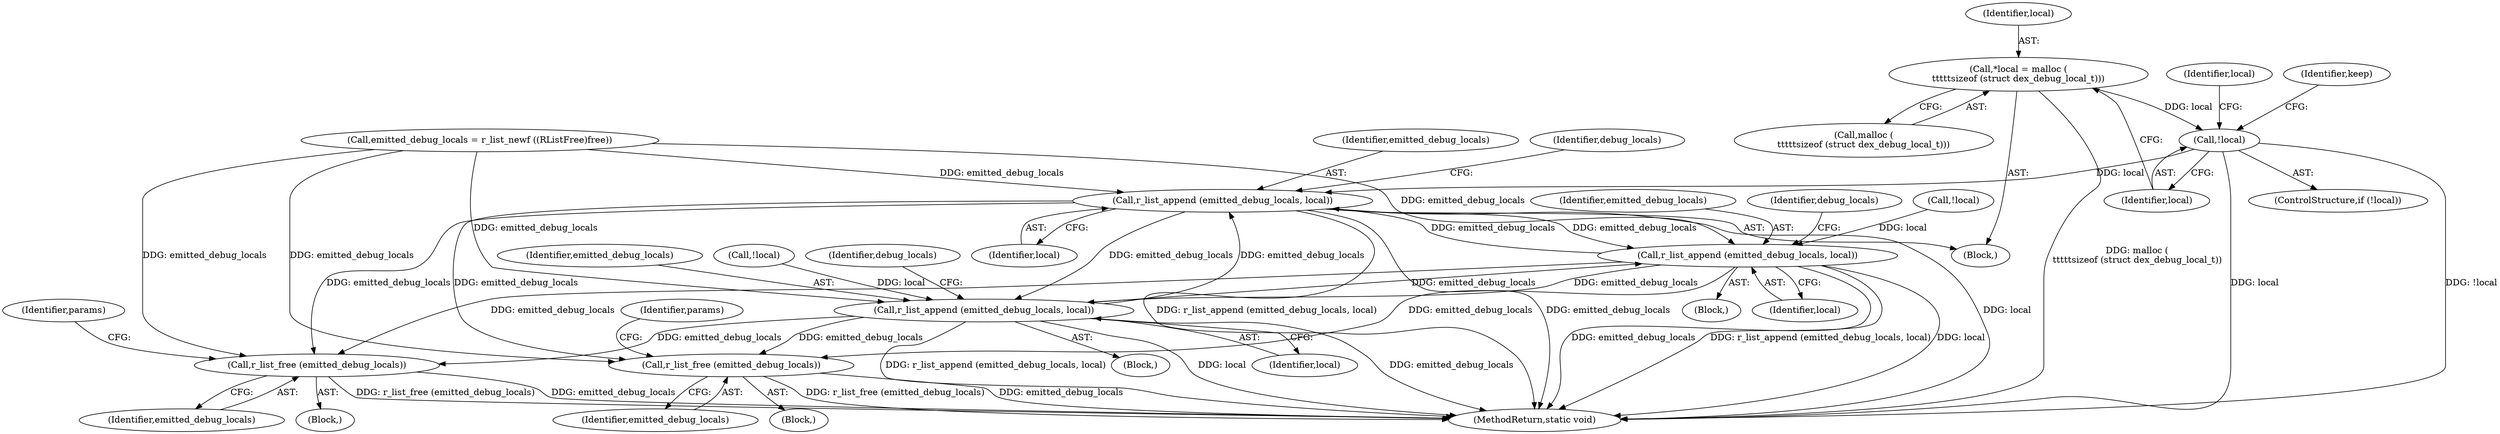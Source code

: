 digraph "0_radare2_252afb1cff9676f3ae1f341a28448bf2c8b6e308@API" {
"1000815" [label="(Call,*local = malloc (\n\t\t\t\t\tsizeof (struct dex_debug_local_t)))"];
"1000821" [label="(Call,!local)"];
"1000879" [label="(Call,r_list_append (emitted_debug_locals, local))"];
"1000574" [label="(Call,r_list_append (emitted_debug_locals, local))"];
"1000750" [label="(Call,r_list_append (emitted_debug_locals, local))"];
"1001051" [label="(Call,r_list_free (emitted_debug_locals))"];
"1001189" [label="(Call,r_list_free (emitted_debug_locals))"];
"1000820" [label="(ControlStructure,if (!local))"];
"1001054" [label="(Identifier,params)"];
"1001192" [label="(Identifier,params)"];
"1000821" [label="(Call,!local)"];
"1000816" [label="(Identifier,local)"];
"1000813" [label="(Block,)"];
"1000825" [label="(Identifier,keep)"];
"1000880" [label="(Identifier,emitted_debug_locals)"];
"1001189" [label="(Call,r_list_free (emitted_debug_locals))"];
"1000751" [label="(Identifier,emitted_debug_locals)"];
"1001051" [label="(Call,r_list_free (emitted_debug_locals))"];
"1000830" [label="(Identifier,local)"];
"1000881" [label="(Identifier,local)"];
"1000692" [label="(Call,!local)"];
"1000516" [label="(Call,!local)"];
"1000574" [label="(Call,r_list_append (emitted_debug_locals, local))"];
"1001052" [label="(Identifier,emitted_debug_locals)"];
"1000750" [label="(Call,r_list_append (emitted_debug_locals, local))"];
"1000879" [label="(Call,r_list_append (emitted_debug_locals, local))"];
"1000815" [label="(Call,*local = malloc (\n\t\t\t\t\tsizeof (struct dex_debug_local_t)))"];
"1000576" [label="(Identifier,local)"];
"1000822" [label="(Identifier,local)"];
"1000885" [label="(Identifier,debug_locals)"];
"1000752" [label="(Identifier,local)"];
"1000220" [label="(Call,emitted_debug_locals = r_list_newf ((RListFree)free))"];
"1001193" [label="(MethodReturn,static void)"];
"1000575" [label="(Identifier,emitted_debug_locals)"];
"1000756" [label="(Identifier,debug_locals)"];
"1000508" [label="(Block,)"];
"1001048" [label="(Block,)"];
"1000817" [label="(Call,malloc (\n\t\t\t\t\tsizeof (struct dex_debug_local_t)))"];
"1000684" [label="(Block,)"];
"1001190" [label="(Identifier,emitted_debug_locals)"];
"1000580" [label="(Identifier,debug_locals)"];
"1000123" [label="(Block,)"];
"1000815" -> "1000813"  [label="AST: "];
"1000815" -> "1000817"  [label="CFG: "];
"1000816" -> "1000815"  [label="AST: "];
"1000817" -> "1000815"  [label="AST: "];
"1000822" -> "1000815"  [label="CFG: "];
"1000815" -> "1001193"  [label="DDG: malloc (\n\t\t\t\t\tsizeof (struct dex_debug_local_t))"];
"1000815" -> "1000821"  [label="DDG: local"];
"1000821" -> "1000820"  [label="AST: "];
"1000821" -> "1000822"  [label="CFG: "];
"1000822" -> "1000821"  [label="AST: "];
"1000825" -> "1000821"  [label="CFG: "];
"1000830" -> "1000821"  [label="CFG: "];
"1000821" -> "1001193"  [label="DDG: local"];
"1000821" -> "1001193"  [label="DDG: !local"];
"1000821" -> "1000879"  [label="DDG: local"];
"1000879" -> "1000813"  [label="AST: "];
"1000879" -> "1000881"  [label="CFG: "];
"1000880" -> "1000879"  [label="AST: "];
"1000881" -> "1000879"  [label="AST: "];
"1000885" -> "1000879"  [label="CFG: "];
"1000879" -> "1001193"  [label="DDG: local"];
"1000879" -> "1001193"  [label="DDG: r_list_append (emitted_debug_locals, local)"];
"1000879" -> "1001193"  [label="DDG: emitted_debug_locals"];
"1000879" -> "1000574"  [label="DDG: emitted_debug_locals"];
"1000879" -> "1000750"  [label="DDG: emitted_debug_locals"];
"1000574" -> "1000879"  [label="DDG: emitted_debug_locals"];
"1000750" -> "1000879"  [label="DDG: emitted_debug_locals"];
"1000220" -> "1000879"  [label="DDG: emitted_debug_locals"];
"1000879" -> "1001051"  [label="DDG: emitted_debug_locals"];
"1000879" -> "1001189"  [label="DDG: emitted_debug_locals"];
"1000574" -> "1000508"  [label="AST: "];
"1000574" -> "1000576"  [label="CFG: "];
"1000575" -> "1000574"  [label="AST: "];
"1000576" -> "1000574"  [label="AST: "];
"1000580" -> "1000574"  [label="CFG: "];
"1000574" -> "1001193"  [label="DDG: emitted_debug_locals"];
"1000574" -> "1001193"  [label="DDG: r_list_append (emitted_debug_locals, local)"];
"1000574" -> "1001193"  [label="DDG: local"];
"1000750" -> "1000574"  [label="DDG: emitted_debug_locals"];
"1000220" -> "1000574"  [label="DDG: emitted_debug_locals"];
"1000516" -> "1000574"  [label="DDG: local"];
"1000574" -> "1000750"  [label="DDG: emitted_debug_locals"];
"1000574" -> "1001051"  [label="DDG: emitted_debug_locals"];
"1000574" -> "1001189"  [label="DDG: emitted_debug_locals"];
"1000750" -> "1000684"  [label="AST: "];
"1000750" -> "1000752"  [label="CFG: "];
"1000751" -> "1000750"  [label="AST: "];
"1000752" -> "1000750"  [label="AST: "];
"1000756" -> "1000750"  [label="CFG: "];
"1000750" -> "1001193"  [label="DDG: emitted_debug_locals"];
"1000750" -> "1001193"  [label="DDG: r_list_append (emitted_debug_locals, local)"];
"1000750" -> "1001193"  [label="DDG: local"];
"1000220" -> "1000750"  [label="DDG: emitted_debug_locals"];
"1000692" -> "1000750"  [label="DDG: local"];
"1000750" -> "1001051"  [label="DDG: emitted_debug_locals"];
"1000750" -> "1001189"  [label="DDG: emitted_debug_locals"];
"1001051" -> "1001048"  [label="AST: "];
"1001051" -> "1001052"  [label="CFG: "];
"1001052" -> "1001051"  [label="AST: "];
"1001054" -> "1001051"  [label="CFG: "];
"1001051" -> "1001193"  [label="DDG: r_list_free (emitted_debug_locals)"];
"1001051" -> "1001193"  [label="DDG: emitted_debug_locals"];
"1000220" -> "1001051"  [label="DDG: emitted_debug_locals"];
"1001189" -> "1000123"  [label="AST: "];
"1001189" -> "1001190"  [label="CFG: "];
"1001190" -> "1001189"  [label="AST: "];
"1001192" -> "1001189"  [label="CFG: "];
"1001189" -> "1001193"  [label="DDG: r_list_free (emitted_debug_locals)"];
"1001189" -> "1001193"  [label="DDG: emitted_debug_locals"];
"1000220" -> "1001189"  [label="DDG: emitted_debug_locals"];
}
